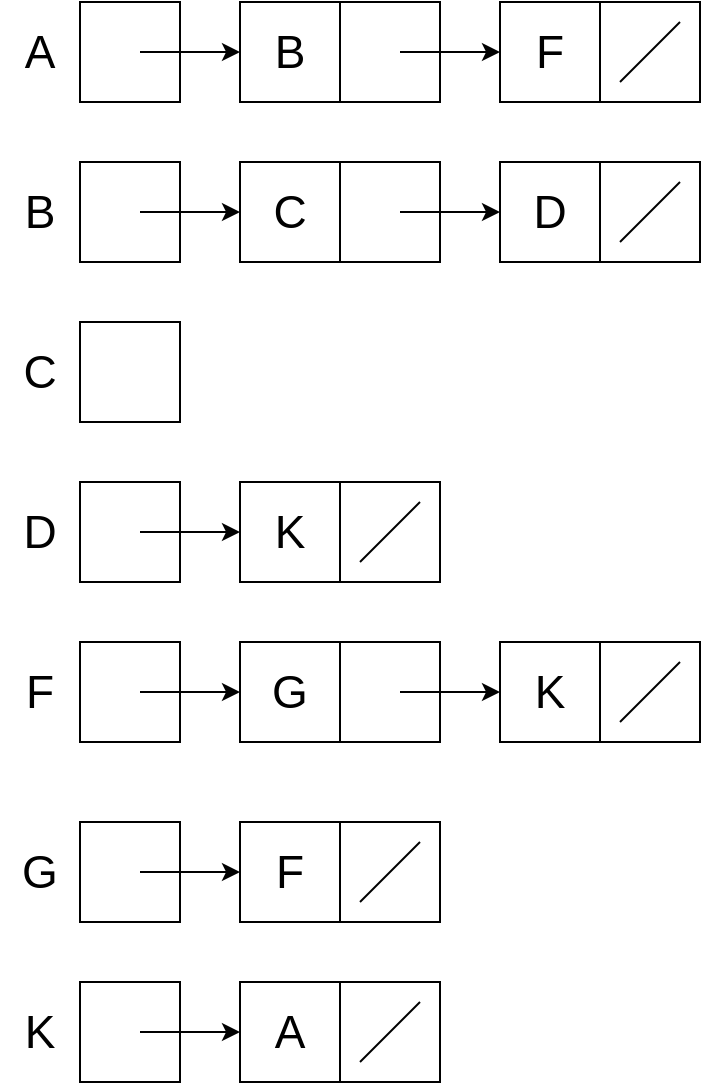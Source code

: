 <mxfile version="12.7.0" type="github">
  <diagram id="YeMggVaUzyxCRvWMWyXO" name="Page-1">
    <mxGraphModel dx="1411" dy="863" grid="1" gridSize="10" guides="1" tooltips="1" connect="1" arrows="1" fold="1" page="1" pageScale="1" pageWidth="2339" pageHeight="3300" math="0" shadow="0">
      <root>
        <mxCell id="0"/>
        <mxCell id="1" parent="0"/>
        <mxCell id="BMTH4_5w9j21CkbTTb-A-1" value="" style="whiteSpace=wrap;html=1;aspect=fixed;" vertex="1" parent="1">
          <mxGeometry x="420" y="110" width="50" height="50" as="geometry"/>
        </mxCell>
        <mxCell id="BMTH4_5w9j21CkbTTb-A-2" value="" style="whiteSpace=wrap;html=1;aspect=fixed;" vertex="1" parent="1">
          <mxGeometry x="160" y="110" width="50" height="50" as="geometry"/>
        </mxCell>
        <mxCell id="BMTH4_5w9j21CkbTTb-A-3" value="" style="whiteSpace=wrap;html=1;aspect=fixed;" vertex="1" parent="1">
          <mxGeometry x="240" y="110" width="50" height="50" as="geometry"/>
        </mxCell>
        <mxCell id="BMTH4_5w9j21CkbTTb-A-9" value="" style="endArrow=classic;html=1;entryX=0;entryY=0.5;entryDx=0;entryDy=0;" edge="1" parent="1" target="BMTH4_5w9j21CkbTTb-A-3">
          <mxGeometry width="50" height="50" relative="1" as="geometry">
            <mxPoint x="190" y="135" as="sourcePoint"/>
            <mxPoint x="160" y="180" as="targetPoint"/>
          </mxGeometry>
        </mxCell>
        <mxCell id="BMTH4_5w9j21CkbTTb-A-11" value="" style="whiteSpace=wrap;html=1;aspect=fixed;" vertex="1" parent="1">
          <mxGeometry x="290" y="110" width="50" height="50" as="geometry"/>
        </mxCell>
        <mxCell id="BMTH4_5w9j21CkbTTb-A-12" value="" style="whiteSpace=wrap;html=1;aspect=fixed;" vertex="1" parent="1">
          <mxGeometry x="370" y="110" width="50" height="50" as="geometry"/>
        </mxCell>
        <mxCell id="BMTH4_5w9j21CkbTTb-A-13" value="" style="endArrow=classic;html=1;entryX=0;entryY=0.5;entryDx=0;entryDy=0;" edge="1" parent="1" target="BMTH4_5w9j21CkbTTb-A-12">
          <mxGeometry width="50" height="50" relative="1" as="geometry">
            <mxPoint x="320" y="135" as="sourcePoint"/>
            <mxPoint x="290" y="180" as="targetPoint"/>
          </mxGeometry>
        </mxCell>
        <mxCell id="BMTH4_5w9j21CkbTTb-A-14" value="&lt;font style=&quot;font-size: 23px&quot;&gt;A&lt;/font&gt;" style="text;html=1;strokeColor=none;fillColor=none;align=center;verticalAlign=middle;whiteSpace=wrap;rounded=0;" vertex="1" parent="1">
          <mxGeometry x="120" y="125" width="40" height="20" as="geometry"/>
        </mxCell>
        <mxCell id="BMTH4_5w9j21CkbTTb-A-16" value="&lt;font style=&quot;font-size: 23px&quot;&gt;B&lt;/font&gt;" style="text;html=1;strokeColor=none;fillColor=none;align=center;verticalAlign=middle;whiteSpace=wrap;rounded=0;" vertex="1" parent="1">
          <mxGeometry x="245" y="125" width="40" height="20" as="geometry"/>
        </mxCell>
        <mxCell id="BMTH4_5w9j21CkbTTb-A-17" value="&lt;font style=&quot;font-size: 23px&quot;&gt;F&lt;/font&gt;" style="text;html=1;strokeColor=none;fillColor=none;align=center;verticalAlign=middle;whiteSpace=wrap;rounded=0;" vertex="1" parent="1">
          <mxGeometry x="375" y="125" width="40" height="20" as="geometry"/>
        </mxCell>
        <mxCell id="BMTH4_5w9j21CkbTTb-A-18" value="" style="endArrow=none;html=1;" edge="1" parent="1">
          <mxGeometry width="50" height="50" relative="1" as="geometry">
            <mxPoint x="430" y="150" as="sourcePoint"/>
            <mxPoint x="460" y="120" as="targetPoint"/>
          </mxGeometry>
        </mxCell>
        <mxCell id="BMTH4_5w9j21CkbTTb-A-19" value="" style="whiteSpace=wrap;html=1;aspect=fixed;" vertex="1" parent="1">
          <mxGeometry x="420" y="190" width="50" height="50" as="geometry"/>
        </mxCell>
        <mxCell id="BMTH4_5w9j21CkbTTb-A-20" value="" style="whiteSpace=wrap;html=1;aspect=fixed;" vertex="1" parent="1">
          <mxGeometry x="160" y="190" width="50" height="50" as="geometry"/>
        </mxCell>
        <mxCell id="BMTH4_5w9j21CkbTTb-A-21" value="" style="whiteSpace=wrap;html=1;aspect=fixed;" vertex="1" parent="1">
          <mxGeometry x="240" y="190" width="50" height="50" as="geometry"/>
        </mxCell>
        <mxCell id="BMTH4_5w9j21CkbTTb-A-22" value="" style="endArrow=classic;html=1;entryX=0;entryY=0.5;entryDx=0;entryDy=0;" edge="1" parent="1" target="BMTH4_5w9j21CkbTTb-A-21">
          <mxGeometry width="50" height="50" relative="1" as="geometry">
            <mxPoint x="190" y="215" as="sourcePoint"/>
            <mxPoint x="160" y="260" as="targetPoint"/>
          </mxGeometry>
        </mxCell>
        <mxCell id="BMTH4_5w9j21CkbTTb-A-23" value="" style="whiteSpace=wrap;html=1;aspect=fixed;" vertex="1" parent="1">
          <mxGeometry x="290" y="190" width="50" height="50" as="geometry"/>
        </mxCell>
        <mxCell id="BMTH4_5w9j21CkbTTb-A-24" value="" style="whiteSpace=wrap;html=1;aspect=fixed;" vertex="1" parent="1">
          <mxGeometry x="370" y="190" width="50" height="50" as="geometry"/>
        </mxCell>
        <mxCell id="BMTH4_5w9j21CkbTTb-A-25" value="" style="endArrow=classic;html=1;entryX=0;entryY=0.5;entryDx=0;entryDy=0;" edge="1" parent="1" target="BMTH4_5w9j21CkbTTb-A-24">
          <mxGeometry width="50" height="50" relative="1" as="geometry">
            <mxPoint x="320" y="215" as="sourcePoint"/>
            <mxPoint x="290" y="260" as="targetPoint"/>
          </mxGeometry>
        </mxCell>
        <mxCell id="BMTH4_5w9j21CkbTTb-A-26" value="&lt;font style=&quot;font-size: 23px&quot;&gt;B&lt;/font&gt;" style="text;html=1;strokeColor=none;fillColor=none;align=center;verticalAlign=middle;whiteSpace=wrap;rounded=0;" vertex="1" parent="1">
          <mxGeometry x="120" y="205" width="40" height="20" as="geometry"/>
        </mxCell>
        <mxCell id="BMTH4_5w9j21CkbTTb-A-27" value="&lt;font style=&quot;font-size: 23px&quot;&gt;C&lt;/font&gt;" style="text;html=1;strokeColor=none;fillColor=none;align=center;verticalAlign=middle;whiteSpace=wrap;rounded=0;" vertex="1" parent="1">
          <mxGeometry x="245" y="205" width="40" height="20" as="geometry"/>
        </mxCell>
        <mxCell id="BMTH4_5w9j21CkbTTb-A-28" value="&lt;font style=&quot;font-size: 23px&quot;&gt;D&lt;/font&gt;" style="text;html=1;strokeColor=none;fillColor=none;align=center;verticalAlign=middle;whiteSpace=wrap;rounded=0;" vertex="1" parent="1">
          <mxGeometry x="375" y="205" width="40" height="20" as="geometry"/>
        </mxCell>
        <mxCell id="BMTH4_5w9j21CkbTTb-A-29" value="" style="endArrow=none;html=1;" edge="1" parent="1">
          <mxGeometry width="50" height="50" relative="1" as="geometry">
            <mxPoint x="430" y="230" as="sourcePoint"/>
            <mxPoint x="460" y="200" as="targetPoint"/>
          </mxGeometry>
        </mxCell>
        <mxCell id="BMTH4_5w9j21CkbTTb-A-30" value="" style="whiteSpace=wrap;html=1;aspect=fixed;" vertex="1" parent="1">
          <mxGeometry x="160" y="270" width="50" height="50" as="geometry"/>
        </mxCell>
        <mxCell id="BMTH4_5w9j21CkbTTb-A-31" value="&lt;font style=&quot;font-size: 23px&quot;&gt;C&lt;/font&gt;" style="text;html=1;strokeColor=none;fillColor=none;align=center;verticalAlign=middle;whiteSpace=wrap;rounded=0;" vertex="1" parent="1">
          <mxGeometry x="120" y="285" width="40" height="20" as="geometry"/>
        </mxCell>
        <mxCell id="BMTH4_5w9j21CkbTTb-A-33" value="" style="whiteSpace=wrap;html=1;aspect=fixed;" vertex="1" parent="1">
          <mxGeometry x="290" y="350" width="50" height="50" as="geometry"/>
        </mxCell>
        <mxCell id="BMTH4_5w9j21CkbTTb-A-34" value="" style="whiteSpace=wrap;html=1;aspect=fixed;" vertex="1" parent="1">
          <mxGeometry x="160" y="350" width="50" height="50" as="geometry"/>
        </mxCell>
        <mxCell id="BMTH4_5w9j21CkbTTb-A-35" value="" style="whiteSpace=wrap;html=1;aspect=fixed;" vertex="1" parent="1">
          <mxGeometry x="240" y="350" width="50" height="50" as="geometry"/>
        </mxCell>
        <mxCell id="BMTH4_5w9j21CkbTTb-A-36" value="" style="endArrow=classic;html=1;entryX=0;entryY=0.5;entryDx=0;entryDy=0;" edge="1" parent="1" target="BMTH4_5w9j21CkbTTb-A-35">
          <mxGeometry width="50" height="50" relative="1" as="geometry">
            <mxPoint x="190" y="375" as="sourcePoint"/>
            <mxPoint x="160" y="420" as="targetPoint"/>
          </mxGeometry>
        </mxCell>
        <mxCell id="BMTH4_5w9j21CkbTTb-A-37" value="&lt;font style=&quot;font-size: 23px&quot;&gt;K&lt;/font&gt;" style="text;html=1;strokeColor=none;fillColor=none;align=center;verticalAlign=middle;whiteSpace=wrap;rounded=0;" vertex="1" parent="1">
          <mxGeometry x="245" y="365" width="40" height="20" as="geometry"/>
        </mxCell>
        <mxCell id="BMTH4_5w9j21CkbTTb-A-38" value="" style="endArrow=none;html=1;" edge="1" parent="1">
          <mxGeometry width="50" height="50" relative="1" as="geometry">
            <mxPoint x="300" y="390" as="sourcePoint"/>
            <mxPoint x="330" y="360" as="targetPoint"/>
          </mxGeometry>
        </mxCell>
        <mxCell id="BMTH4_5w9j21CkbTTb-A-39" value="&lt;font style=&quot;font-size: 23px&quot;&gt;D&lt;/font&gt;" style="text;html=1;strokeColor=none;fillColor=none;align=center;verticalAlign=middle;whiteSpace=wrap;rounded=0;" vertex="1" parent="1">
          <mxGeometry x="120" y="365" width="40" height="20" as="geometry"/>
        </mxCell>
        <mxCell id="BMTH4_5w9j21CkbTTb-A-40" value="" style="whiteSpace=wrap;html=1;aspect=fixed;" vertex="1" parent="1">
          <mxGeometry x="420" y="430" width="50" height="50" as="geometry"/>
        </mxCell>
        <mxCell id="BMTH4_5w9j21CkbTTb-A-41" value="" style="whiteSpace=wrap;html=1;aspect=fixed;" vertex="1" parent="1">
          <mxGeometry x="160" y="430" width="50" height="50" as="geometry"/>
        </mxCell>
        <mxCell id="BMTH4_5w9j21CkbTTb-A-42" value="" style="whiteSpace=wrap;html=1;aspect=fixed;" vertex="1" parent="1">
          <mxGeometry x="240" y="430" width="50" height="50" as="geometry"/>
        </mxCell>
        <mxCell id="BMTH4_5w9j21CkbTTb-A-43" value="" style="endArrow=classic;html=1;entryX=0;entryY=0.5;entryDx=0;entryDy=0;" edge="1" parent="1" target="BMTH4_5w9j21CkbTTb-A-42">
          <mxGeometry width="50" height="50" relative="1" as="geometry">
            <mxPoint x="190" y="455" as="sourcePoint"/>
            <mxPoint x="160" y="500" as="targetPoint"/>
          </mxGeometry>
        </mxCell>
        <mxCell id="BMTH4_5w9j21CkbTTb-A-44" value="" style="whiteSpace=wrap;html=1;aspect=fixed;" vertex="1" parent="1">
          <mxGeometry x="290" y="430" width="50" height="50" as="geometry"/>
        </mxCell>
        <mxCell id="BMTH4_5w9j21CkbTTb-A-45" value="" style="whiteSpace=wrap;html=1;aspect=fixed;" vertex="1" parent="1">
          <mxGeometry x="370" y="430" width="50" height="50" as="geometry"/>
        </mxCell>
        <mxCell id="BMTH4_5w9j21CkbTTb-A-46" value="" style="endArrow=classic;html=1;entryX=0;entryY=0.5;entryDx=0;entryDy=0;" edge="1" parent="1" target="BMTH4_5w9j21CkbTTb-A-45">
          <mxGeometry width="50" height="50" relative="1" as="geometry">
            <mxPoint x="320" y="455" as="sourcePoint"/>
            <mxPoint x="290" y="500" as="targetPoint"/>
          </mxGeometry>
        </mxCell>
        <mxCell id="BMTH4_5w9j21CkbTTb-A-47" value="&lt;font style=&quot;font-size: 23px&quot;&gt;F&lt;/font&gt;" style="text;html=1;strokeColor=none;fillColor=none;align=center;verticalAlign=middle;whiteSpace=wrap;rounded=0;" vertex="1" parent="1">
          <mxGeometry x="120" y="445" width="40" height="20" as="geometry"/>
        </mxCell>
        <mxCell id="BMTH4_5w9j21CkbTTb-A-48" value="&lt;font style=&quot;font-size: 23px&quot;&gt;G&lt;/font&gt;" style="text;html=1;strokeColor=none;fillColor=none;align=center;verticalAlign=middle;whiteSpace=wrap;rounded=0;" vertex="1" parent="1">
          <mxGeometry x="245" y="445" width="40" height="20" as="geometry"/>
        </mxCell>
        <mxCell id="BMTH4_5w9j21CkbTTb-A-49" value="&lt;font style=&quot;font-size: 23px&quot;&gt;K&lt;/font&gt;" style="text;html=1;strokeColor=none;fillColor=none;align=center;verticalAlign=middle;whiteSpace=wrap;rounded=0;" vertex="1" parent="1">
          <mxGeometry x="375" y="445" width="40" height="20" as="geometry"/>
        </mxCell>
        <mxCell id="BMTH4_5w9j21CkbTTb-A-50" value="" style="endArrow=none;html=1;" edge="1" parent="1">
          <mxGeometry width="50" height="50" relative="1" as="geometry">
            <mxPoint x="430" y="470" as="sourcePoint"/>
            <mxPoint x="460" y="440" as="targetPoint"/>
          </mxGeometry>
        </mxCell>
        <mxCell id="BMTH4_5w9j21CkbTTb-A-58" value="" style="whiteSpace=wrap;html=1;aspect=fixed;" vertex="1" parent="1">
          <mxGeometry x="290" y="520" width="50" height="50" as="geometry"/>
        </mxCell>
        <mxCell id="BMTH4_5w9j21CkbTTb-A-59" value="" style="whiteSpace=wrap;html=1;aspect=fixed;" vertex="1" parent="1">
          <mxGeometry x="160" y="520" width="50" height="50" as="geometry"/>
        </mxCell>
        <mxCell id="BMTH4_5w9j21CkbTTb-A-60" value="" style="whiteSpace=wrap;html=1;aspect=fixed;" vertex="1" parent="1">
          <mxGeometry x="240" y="520" width="50" height="50" as="geometry"/>
        </mxCell>
        <mxCell id="BMTH4_5w9j21CkbTTb-A-61" value="" style="endArrow=classic;html=1;entryX=0;entryY=0.5;entryDx=0;entryDy=0;" edge="1" parent="1" target="BMTH4_5w9j21CkbTTb-A-60">
          <mxGeometry width="50" height="50" relative="1" as="geometry">
            <mxPoint x="190" y="545" as="sourcePoint"/>
            <mxPoint x="160" y="590" as="targetPoint"/>
          </mxGeometry>
        </mxCell>
        <mxCell id="BMTH4_5w9j21CkbTTb-A-62" value="&lt;font style=&quot;font-size: 23px&quot;&gt;F&lt;/font&gt;" style="text;html=1;strokeColor=none;fillColor=none;align=center;verticalAlign=middle;whiteSpace=wrap;rounded=0;" vertex="1" parent="1">
          <mxGeometry x="245" y="535" width="40" height="20" as="geometry"/>
        </mxCell>
        <mxCell id="BMTH4_5w9j21CkbTTb-A-63" value="" style="endArrow=none;html=1;" edge="1" parent="1">
          <mxGeometry width="50" height="50" relative="1" as="geometry">
            <mxPoint x="300" y="560" as="sourcePoint"/>
            <mxPoint x="330" y="530" as="targetPoint"/>
          </mxGeometry>
        </mxCell>
        <mxCell id="BMTH4_5w9j21CkbTTb-A-64" value="&lt;font style=&quot;font-size: 23px&quot;&gt;G&lt;/font&gt;" style="text;html=1;strokeColor=none;fillColor=none;align=center;verticalAlign=middle;whiteSpace=wrap;rounded=0;" vertex="1" parent="1">
          <mxGeometry x="120" y="535" width="40" height="20" as="geometry"/>
        </mxCell>
        <mxCell id="BMTH4_5w9j21CkbTTb-A-65" value="" style="whiteSpace=wrap;html=1;aspect=fixed;" vertex="1" parent="1">
          <mxGeometry x="290" y="600" width="50" height="50" as="geometry"/>
        </mxCell>
        <mxCell id="BMTH4_5w9j21CkbTTb-A-66" value="" style="whiteSpace=wrap;html=1;aspect=fixed;" vertex="1" parent="1">
          <mxGeometry x="160" y="600" width="50" height="50" as="geometry"/>
        </mxCell>
        <mxCell id="BMTH4_5w9j21CkbTTb-A-67" value="" style="whiteSpace=wrap;html=1;aspect=fixed;" vertex="1" parent="1">
          <mxGeometry x="240" y="600" width="50" height="50" as="geometry"/>
        </mxCell>
        <mxCell id="BMTH4_5w9j21CkbTTb-A-68" value="" style="endArrow=classic;html=1;entryX=0;entryY=0.5;entryDx=0;entryDy=0;" edge="1" parent="1" target="BMTH4_5w9j21CkbTTb-A-67">
          <mxGeometry width="50" height="50" relative="1" as="geometry">
            <mxPoint x="190" y="625" as="sourcePoint"/>
            <mxPoint x="160" y="670" as="targetPoint"/>
          </mxGeometry>
        </mxCell>
        <mxCell id="BMTH4_5w9j21CkbTTb-A-69" value="&lt;font style=&quot;font-size: 23px&quot;&gt;A&lt;/font&gt;" style="text;html=1;strokeColor=none;fillColor=none;align=center;verticalAlign=middle;whiteSpace=wrap;rounded=0;" vertex="1" parent="1">
          <mxGeometry x="245" y="615" width="40" height="20" as="geometry"/>
        </mxCell>
        <mxCell id="BMTH4_5w9j21CkbTTb-A-70" value="" style="endArrow=none;html=1;" edge="1" parent="1">
          <mxGeometry width="50" height="50" relative="1" as="geometry">
            <mxPoint x="300" y="640" as="sourcePoint"/>
            <mxPoint x="330" y="610" as="targetPoint"/>
          </mxGeometry>
        </mxCell>
        <mxCell id="BMTH4_5w9j21CkbTTb-A-71" value="&lt;font style=&quot;font-size: 23px&quot;&gt;K&lt;/font&gt;" style="text;html=1;strokeColor=none;fillColor=none;align=center;verticalAlign=middle;whiteSpace=wrap;rounded=0;" vertex="1" parent="1">
          <mxGeometry x="120" y="615" width="40" height="20" as="geometry"/>
        </mxCell>
      </root>
    </mxGraphModel>
  </diagram>
</mxfile>
